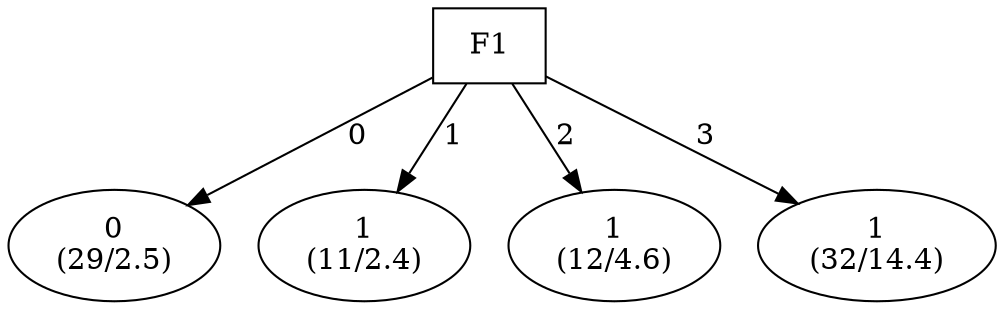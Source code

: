 digraph YaDT {
n0 [ shape=box, label="F1\n"]
n0 -> n1 [label="0"]
n1 [ shape=ellipse, label="0\n(29/2.5)"]
n0 -> n2 [label="1"]
n2 [ shape=ellipse, label="1\n(11/2.4)"]
n0 -> n3 [label="2"]
n3 [ shape=ellipse, label="1\n(12/4.6)"]
n0 -> n4 [label="3"]
n4 [ shape=ellipse, label="1\n(32/14.4)"]
}
